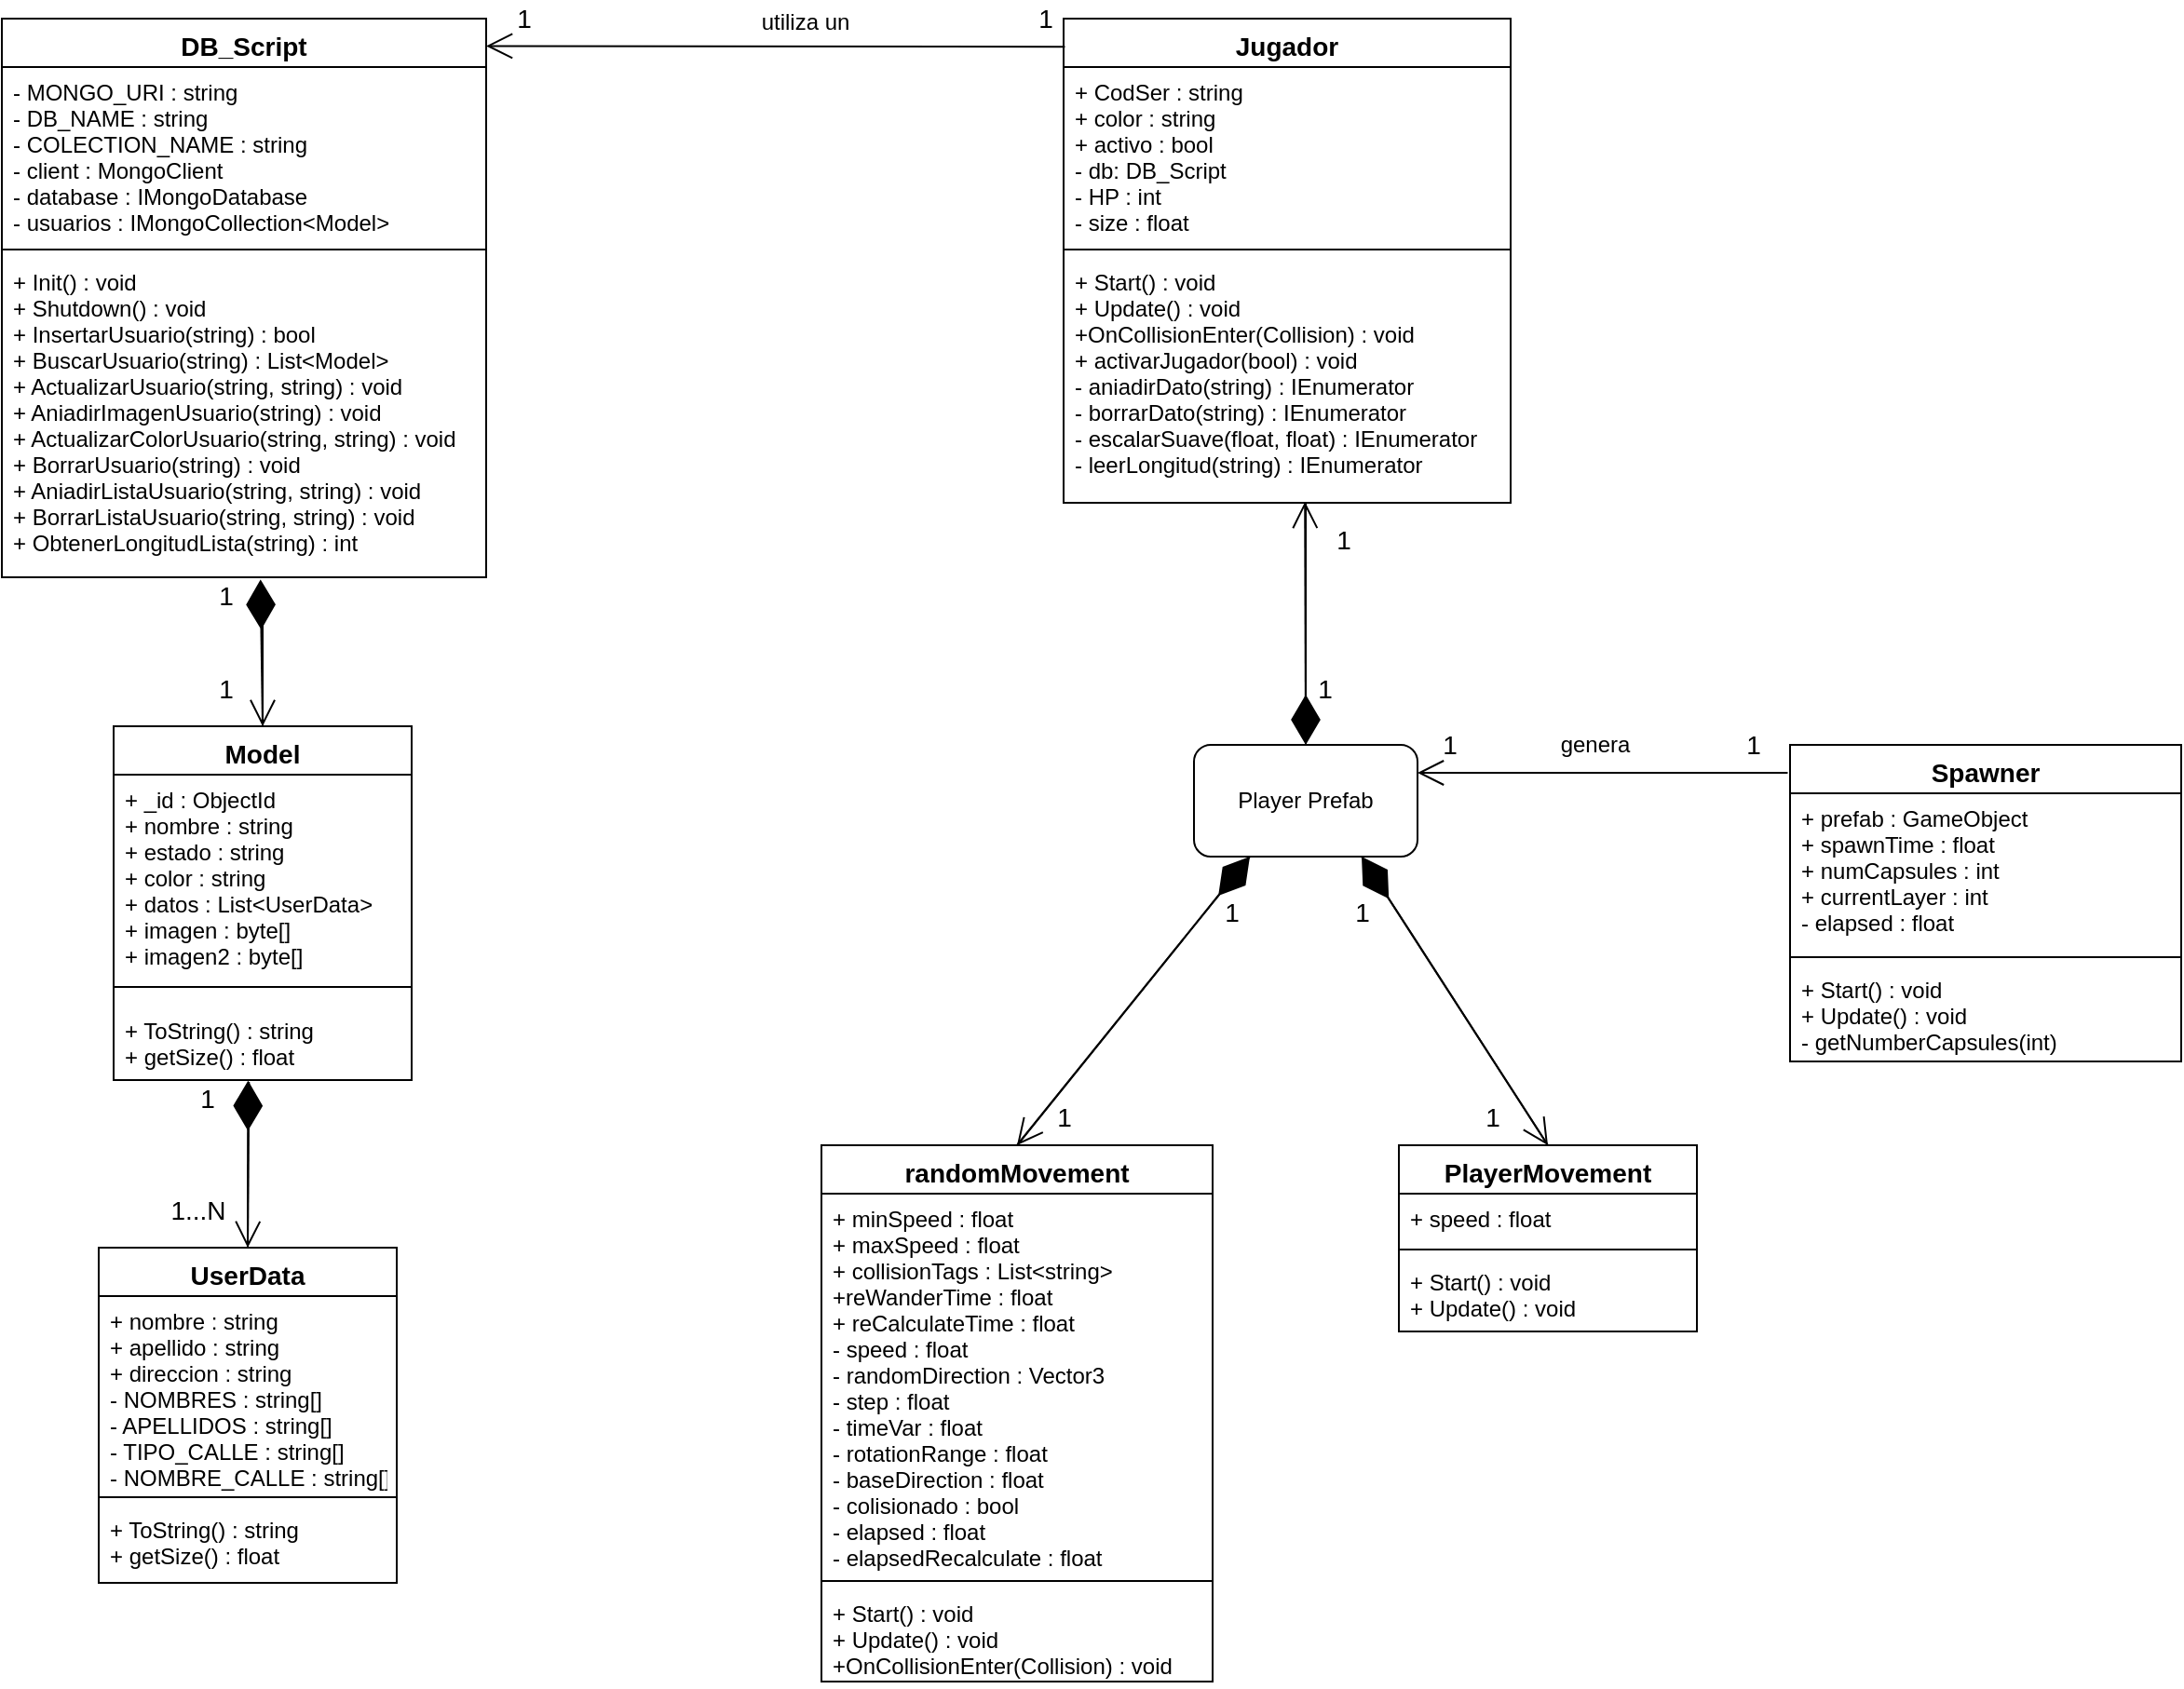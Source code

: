 <mxfile version="12.9.5" type="device"><diagram id="yCfJymKA4gvwqUSW58bc" name="Page-1"><mxGraphModel dx="1483" dy="783" grid="1" gridSize="10" guides="1" tooltips="1" connect="1" arrows="1" fold="1" page="1" pageScale="1" pageWidth="827" pageHeight="1169" math="0" shadow="0"><root><mxCell id="0"/><mxCell id="1" parent="0"/><mxCell id="NpUD-daP2e5nRTM1zeoo-1" value="Player Prefab" style="rounded=1;whiteSpace=wrap;html=1;labelBackgroundColor=#ffffff;" parent="1" vertex="1"><mxGeometry x="680" y="420" width="120" height="60" as="geometry"/></mxCell><mxCell id="NpUD-daP2e5nRTM1zeoo-20" value="DB_Script" style="swimlane;fontStyle=1;align=center;verticalAlign=top;childLayout=stackLayout;horizontal=1;startSize=26;horizontalStack=0;resizeParent=1;resizeParentMax=0;resizeLast=0;collapsible=1;marginBottom=0;shadow=0;fontSize=14;labelBackgroundColor=#ffffff;" parent="1" vertex="1"><mxGeometry x="40" y="30" width="260" height="300" as="geometry"/></mxCell><mxCell id="NpUD-daP2e5nRTM1zeoo-21" value="- MONGO_URI : string&#10;- DB_NAME : string&#10;- COLECTION_NAME : string&#10;- client : MongoClient&#10;- database : IMongoDatabase&#10;- usuarios : IMongoCollection&lt;Model&gt;" style="text;strokeColor=none;fillColor=none;align=left;verticalAlign=top;spacingLeft=4;spacingRight=4;overflow=hidden;rotatable=0;points=[[0,0.5],[1,0.5]];portConstraint=eastwest;" parent="NpUD-daP2e5nRTM1zeoo-20" vertex="1"><mxGeometry y="26" width="260" height="94" as="geometry"/></mxCell><mxCell id="NpUD-daP2e5nRTM1zeoo-22" value="" style="line;strokeWidth=1;fillColor=none;align=left;verticalAlign=middle;spacingTop=-1;spacingLeft=3;spacingRight=3;rotatable=0;labelPosition=right;points=[];portConstraint=eastwest;" parent="NpUD-daP2e5nRTM1zeoo-20" vertex="1"><mxGeometry y="120" width="260" height="8" as="geometry"/></mxCell><mxCell id="NpUD-daP2e5nRTM1zeoo-23" value="+ Init() : void&#10;+ Shutdown() : void&#10;+ InsertarUsuario(string) : bool&#10;+ BuscarUsuario(string) : List&lt;Model&gt;&#10;+ ActualizarUsuario(string, string) : void&#10;+ AniadirImagenUsuario(string) : void&#10;+ ActualizarColorUsuario(string, string) : void&#10;+ BorrarUsuario(string) : void&#10;+ AniadirListaUsuario(string, string) : void&#10;+ BorrarListaUsuario(string, string) : void&#10;+ ObtenerLongitudLista(string) : int" style="text;strokeColor=none;fillColor=none;align=left;verticalAlign=top;spacingLeft=4;spacingRight=4;overflow=hidden;rotatable=0;points=[[0,0.5],[1,0.5]];portConstraint=eastwest;" parent="NpUD-daP2e5nRTM1zeoo-20" vertex="1"><mxGeometry y="128" width="260" height="172" as="geometry"/></mxCell><mxCell id="NpUD-daP2e5nRTM1zeoo-8" value="Jugador" style="swimlane;fontStyle=1;align=center;verticalAlign=top;childLayout=stackLayout;horizontal=1;startSize=26;horizontalStack=0;resizeParent=1;resizeParentMax=0;resizeLast=0;collapsible=1;marginBottom=0;shadow=0;fontSize=14;labelBackgroundColor=#ffffff;" parent="1" vertex="1"><mxGeometry x="610" y="30" width="240" height="260" as="geometry"><mxRectangle x="90" y="170" width="90" height="26" as="alternateBounds"/></mxGeometry></mxCell><mxCell id="NpUD-daP2e5nRTM1zeoo-9" value="+ CodSer : string&#10;+ color : string&#10;+ activo : bool&#10;- db: DB_Script&#10;- HP : int&#10;- size : float&#10;" style="text;strokeColor=none;fillColor=none;align=left;verticalAlign=top;spacingLeft=4;spacingRight=4;overflow=hidden;rotatable=0;points=[[0,0.5],[1,0.5]];portConstraint=eastwest;" parent="NpUD-daP2e5nRTM1zeoo-8" vertex="1"><mxGeometry y="26" width="240" height="94" as="geometry"/></mxCell><mxCell id="NpUD-daP2e5nRTM1zeoo-10" value="" style="line;strokeWidth=1;fillColor=none;align=left;verticalAlign=middle;spacingTop=-1;spacingLeft=3;spacingRight=3;rotatable=0;labelPosition=right;points=[];portConstraint=eastwest;" parent="NpUD-daP2e5nRTM1zeoo-8" vertex="1"><mxGeometry y="120" width="240" height="8" as="geometry"/></mxCell><mxCell id="NpUD-daP2e5nRTM1zeoo-11" value="+ Start() : void&#10;+ Update() : void&#10;+OnCollisionEnter(Collision) : void&#10;+ activarJugador(bool) : void&#10;- aniadirDato(string) : IEnumerator&#10;- borrarDato(string) : IEnumerator&#10;- escalarSuave(float, float) : IEnumerator&#10;- leerLongitud(string) : IEnumerator" style="text;strokeColor=none;fillColor=none;align=left;verticalAlign=top;spacingLeft=4;spacingRight=4;overflow=hidden;rotatable=0;points=[[0,0.5],[1,0.5]];portConstraint=eastwest;" parent="NpUD-daP2e5nRTM1zeoo-8" vertex="1"><mxGeometry y="128" width="240" height="132" as="geometry"/></mxCell><mxCell id="NpUD-daP2e5nRTM1zeoo-56" value="1" style="text;html=1;align=center;verticalAlign=middle;resizable=0;points=[];autosize=1;fontSize=14;" parent="1" vertex="1"><mxGeometry x="970" y="410" width="20" height="20" as="geometry"/></mxCell><mxCell id="NpUD-daP2e5nRTM1zeoo-57" value="1" style="text;html=1;align=center;verticalAlign=middle;resizable=0;points=[];autosize=1;fontSize=14;" parent="1" vertex="1"><mxGeometry x="807" y="410" width="20" height="20" as="geometry"/></mxCell><mxCell id="NpUD-daP2e5nRTM1zeoo-58" value="1" style="text;html=1;align=center;verticalAlign=middle;resizable=0;points=[];autosize=1;fontSize=14;" parent="1" vertex="1"><mxGeometry x="760" y="500" width="20" height="20" as="geometry"/></mxCell><mxCell id="NpUD-daP2e5nRTM1zeoo-59" value="1" style="text;html=1;align=center;verticalAlign=middle;resizable=0;points=[];autosize=1;fontSize=14;" parent="1" vertex="1"><mxGeometry x="830" y="610" width="20" height="20" as="geometry"/></mxCell><mxCell id="NpUD-daP2e5nRTM1zeoo-60" value="1" style="text;html=1;align=center;verticalAlign=middle;resizable=0;points=[];autosize=1;fontSize=14;" parent="1" vertex="1"><mxGeometry x="690" y="500" width="20" height="20" as="geometry"/></mxCell><mxCell id="NpUD-daP2e5nRTM1zeoo-61" value="1" style="text;html=1;align=center;verticalAlign=middle;resizable=0;points=[];autosize=1;fontSize=14;" parent="1" vertex="1"><mxGeometry x="600" y="610" width="20" height="20" as="geometry"/></mxCell><mxCell id="NpUD-daP2e5nRTM1zeoo-62" value="1" style="text;html=1;align=center;verticalAlign=middle;resizable=0;points=[];autosize=1;fontSize=14;" parent="1" vertex="1"><mxGeometry x="740" y="380" width="20" height="20" as="geometry"/></mxCell><mxCell id="NpUD-daP2e5nRTM1zeoo-63" value="1" style="text;html=1;align=center;verticalAlign=middle;resizable=0;points=[];autosize=1;fontSize=14;" parent="1" vertex="1"><mxGeometry x="750" y="300" width="20" height="20" as="geometry"/></mxCell><mxCell id="NpUD-daP2e5nRTM1zeoo-64" value="1" style="text;html=1;align=center;verticalAlign=middle;resizable=0;points=[];autosize=1;fontSize=14;" parent="1" vertex="1"><mxGeometry x="590" y="20" width="20" height="20" as="geometry"/></mxCell><mxCell id="NpUD-daP2e5nRTM1zeoo-65" value="1" style="text;html=1;align=center;verticalAlign=middle;resizable=0;points=[];autosize=1;fontSize=14;" parent="1" vertex="1"><mxGeometry x="310" y="20" width="20" height="20" as="geometry"/></mxCell><mxCell id="NpUD-daP2e5nRTM1zeoo-66" value="1" style="text;html=1;align=center;verticalAlign=middle;resizable=0;points=[];autosize=1;fontSize=14;" parent="1" vertex="1"><mxGeometry x="150" y="330" width="20" height="20" as="geometry"/></mxCell><mxCell id="NpUD-daP2e5nRTM1zeoo-67" value="1" style="text;html=1;align=center;verticalAlign=middle;resizable=0;points=[];autosize=1;fontSize=14;" parent="1" vertex="1"><mxGeometry x="150" y="380" width="20" height="20" as="geometry"/></mxCell><mxCell id="NpUD-daP2e5nRTM1zeoo-68" value="1" style="text;html=1;align=center;verticalAlign=middle;resizable=0;points=[];autosize=1;fontSize=14;" parent="1" vertex="1"><mxGeometry x="140" y="600" width="20" height="20" as="geometry"/></mxCell><mxCell id="NpUD-daP2e5nRTM1zeoo-69" value="1...N" style="text;html=1;align=center;verticalAlign=middle;resizable=0;points=[];autosize=1;fontSize=14;" parent="1" vertex="1"><mxGeometry x="120" y="660" width="50" height="20" as="geometry"/></mxCell><mxCell id="Yme7kAeIbd41rR8Uper_-14" value="" style="endArrow=diamondThin;endFill=1;endSize=24;html=1;entryX=0.534;entryY=1.007;entryDx=0;entryDy=0;entryPerimeter=0;exitX=0.5;exitY=0;exitDx=0;exitDy=0;" parent="1" source="NpUD-daP2e5nRTM1zeoo-24" target="NpUD-daP2e5nRTM1zeoo-23" edge="1"><mxGeometry width="160" relative="1" as="geometry"><mxPoint x="210" y="380" as="sourcePoint"/><mxPoint x="370" y="380" as="targetPoint"/></mxGeometry></mxCell><mxCell id="NpUD-daP2e5nRTM1zeoo-24" value="Model" style="swimlane;fontStyle=1;align=center;verticalAlign=top;childLayout=stackLayout;horizontal=1;startSize=26;horizontalStack=0;resizeParent=1;resizeParentMax=0;resizeLast=0;collapsible=1;marginBottom=0;shadow=0;fontSize=14;labelBackgroundColor=#ffffff;" parent="1" vertex="1"><mxGeometry x="100" y="410" width="160" height="190" as="geometry"/></mxCell><mxCell id="NpUD-daP2e5nRTM1zeoo-25" value="+ _id : ObjectId&#10;+ nombre : string&#10;+ estado : string&#10;+ color : string&#10;+ datos : List&lt;UserData&gt;&#10;+ imagen : byte[]&#10;+ imagen2 : byte[]&#10;" style="text;strokeColor=none;fillColor=none;align=left;verticalAlign=top;spacingLeft=4;spacingRight=4;overflow=hidden;rotatable=0;points=[[0,0.5],[1,0.5]];portConstraint=eastwest;" parent="NpUD-daP2e5nRTM1zeoo-24" vertex="1"><mxGeometry y="26" width="160" height="104" as="geometry"/></mxCell><mxCell id="NpUD-daP2e5nRTM1zeoo-26" value="" style="line;strokeWidth=1;fillColor=none;align=left;verticalAlign=middle;spacingTop=-1;spacingLeft=3;spacingRight=3;rotatable=0;labelPosition=right;points=[];portConstraint=eastwest;" parent="NpUD-daP2e5nRTM1zeoo-24" vertex="1"><mxGeometry y="130" width="160" height="20" as="geometry"/></mxCell><mxCell id="NpUD-daP2e5nRTM1zeoo-27" value="+ ToString() : string&#10;+ getSize() : float" style="text;strokeColor=none;fillColor=none;align=left;verticalAlign=top;spacingLeft=4;spacingRight=4;overflow=hidden;rotatable=0;points=[[0,0.5],[1,0.5]];portConstraint=eastwest;" parent="NpUD-daP2e5nRTM1zeoo-24" vertex="1"><mxGeometry y="150" width="160" height="40" as="geometry"/></mxCell><mxCell id="Yme7kAeIbd41rR8Uper_-15" value="" style="endArrow=diamondThin;endFill=1;endSize=24;html=1;exitX=0.5;exitY=0;exitDx=0;exitDy=0;entryX=0.451;entryY=1.008;entryDx=0;entryDy=0;entryPerimeter=0;" parent="1" source="NpUD-daP2e5nRTM1zeoo-28" target="NpUD-daP2e5nRTM1zeoo-27" edge="1"><mxGeometry width="160" relative="1" as="geometry"><mxPoint x="311.16" y="698.8" as="sourcePoint"/><mxPoint x="180" y="610" as="targetPoint"/></mxGeometry></mxCell><mxCell id="NpUD-daP2e5nRTM1zeoo-28" value="UserData" style="swimlane;fontStyle=1;align=center;verticalAlign=top;childLayout=stackLayout;horizontal=1;startSize=26;horizontalStack=0;resizeParent=1;resizeParentMax=0;resizeLast=0;collapsible=1;marginBottom=0;shadow=0;fontSize=14;labelBackgroundColor=#ffffff;" parent="1" vertex="1"><mxGeometry x="92" y="690" width="160" height="180" as="geometry"/></mxCell><mxCell id="NpUD-daP2e5nRTM1zeoo-29" value="+ nombre : string&#10;+ apellido : string&#10;+ direccion : string&#10;- NOMBRES : string[]&#10;- APELLIDOS : string[]&#10;- TIPO_CALLE : string[]&#10;- NOMBRE_CALLE : string[]" style="text;strokeColor=none;fillColor=none;align=left;verticalAlign=top;spacingLeft=4;spacingRight=4;overflow=hidden;rotatable=0;points=[[0,0.5],[1,0.5]];portConstraint=eastwest;" parent="NpUD-daP2e5nRTM1zeoo-28" vertex="1"><mxGeometry y="26" width="160" height="104" as="geometry"/></mxCell><mxCell id="NpUD-daP2e5nRTM1zeoo-30" value="" style="line;strokeWidth=1;fillColor=none;align=left;verticalAlign=middle;spacingTop=-1;spacingLeft=3;spacingRight=3;rotatable=0;labelPosition=right;points=[];portConstraint=eastwest;" parent="NpUD-daP2e5nRTM1zeoo-28" vertex="1"><mxGeometry y="130" width="160" height="8" as="geometry"/></mxCell><mxCell id="NpUD-daP2e5nRTM1zeoo-31" value="+ ToString() : string&#10;+ getSize() : float" style="text;strokeColor=none;fillColor=none;align=left;verticalAlign=top;spacingLeft=4;spacingRight=4;overflow=hidden;rotatable=0;points=[[0,0.5],[1,0.5]];portConstraint=eastwest;" parent="NpUD-daP2e5nRTM1zeoo-28" vertex="1"><mxGeometry y="138" width="160" height="42" as="geometry"/></mxCell><mxCell id="Yme7kAeIbd41rR8Uper_-19" value="" style="endArrow=open;endFill=1;endSize=12;html=1;" parent="1" edge="1"><mxGeometry width="160" relative="1" as="geometry"><mxPoint x="180" y="340" as="sourcePoint"/><mxPoint x="180" y="410" as="targetPoint"/></mxGeometry></mxCell><mxCell id="Yme7kAeIbd41rR8Uper_-20" value="" style="endArrow=open;endFill=1;endSize=12;html=1;entryX=0.5;entryY=0;entryDx=0;entryDy=0;exitX=0.454;exitY=1.024;exitDx=0;exitDy=0;exitPerimeter=0;" parent="1" source="NpUD-daP2e5nRTM1zeoo-27" target="NpUD-daP2e5nRTM1zeoo-28" edge="1"><mxGeometry width="160" relative="1" as="geometry"><mxPoint x="170" y="610" as="sourcePoint"/><mxPoint x="400" y="630" as="targetPoint"/></mxGeometry></mxCell><mxCell id="Yme7kAeIbd41rR8Uper_-24" value="" style="endArrow=open;endFill=1;endSize=12;html=1;entryX=1;entryY=0.049;entryDx=0;entryDy=0;entryPerimeter=0;exitX=0.003;exitY=0.058;exitDx=0;exitDy=0;exitPerimeter=0;" parent="1" source="NpUD-daP2e5nRTM1zeoo-8" target="NpUD-daP2e5nRTM1zeoo-20" edge="1"><mxGeometry width="160" relative="1" as="geometry"><mxPoint x="400" y="110" as="sourcePoint"/><mxPoint x="560" y="110" as="targetPoint"/></mxGeometry></mxCell><mxCell id="Yme7kAeIbd41rR8Uper_-27" value="" style="endArrow=open;endFill=1;endSize=12;html=1;exitX=0.5;exitY=0;exitDx=0;exitDy=0;entryX=0.54;entryY=0.996;entryDx=0;entryDy=0;entryPerimeter=0;" parent="1" source="NpUD-daP2e5nRTM1zeoo-1" target="NpUD-daP2e5nRTM1zeoo-11" edge="1"><mxGeometry width="160" relative="1" as="geometry"><mxPoint x="630.72" y="55.08" as="sourcePoint"/><mxPoint x="760" y="320" as="targetPoint"/></mxGeometry></mxCell><mxCell id="Yme7kAeIbd41rR8Uper_-30" value="" style="endArrow=diamondThin;endFill=1;endSize=24;html=1;entryX=0.5;entryY=0;entryDx=0;entryDy=0;" parent="1" target="NpUD-daP2e5nRTM1zeoo-1" edge="1"><mxGeometry width="160" relative="1" as="geometry"><mxPoint x="740" y="290" as="sourcePoint"/><mxPoint x="640" y="360" as="targetPoint"/></mxGeometry></mxCell><mxCell id="Yme7kAeIbd41rR8Uper_-31" value="" style="endArrow=diamondThin;endFill=1;endSize=24;html=1;entryX=0.25;entryY=1;entryDx=0;entryDy=0;exitX=0.5;exitY=0;exitDx=0;exitDy=0;" parent="1" source="NpUD-daP2e5nRTM1zeoo-36" target="NpUD-daP2e5nRTM1zeoo-1" edge="1"><mxGeometry width="160" relative="1" as="geometry"><mxPoint x="620" y="550" as="sourcePoint"/><mxPoint x="780" y="550" as="targetPoint"/></mxGeometry></mxCell><mxCell id="Yme7kAeIbd41rR8Uper_-32" value="" style="endArrow=open;endFill=1;endSize=12;html=1;entryX=0.5;entryY=0;entryDx=0;entryDy=0;exitX=0.25;exitY=1;exitDx=0;exitDy=0;" parent="1" source="NpUD-daP2e5nRTM1zeoo-1" target="NpUD-daP2e5nRTM1zeoo-36" edge="1"><mxGeometry width="160" relative="1" as="geometry"><mxPoint x="470" y="510" as="sourcePoint"/><mxPoint x="630" y="510" as="targetPoint"/></mxGeometry></mxCell><mxCell id="Yme7kAeIbd41rR8Uper_-33" value="" style="endArrow=open;endFill=1;endSize=12;html=1;exitX=0.75;exitY=1;exitDx=0;exitDy=0;entryX=0.5;entryY=0;entryDx=0;entryDy=0;" parent="1" source="NpUD-daP2e5nRTM1zeoo-1" target="NpUD-daP2e5nRTM1zeoo-40" edge="1"><mxGeometry width="160" relative="1" as="geometry"><mxPoint x="650" y="560" as="sourcePoint"/><mxPoint x="810" y="560" as="targetPoint"/></mxGeometry></mxCell><mxCell id="Yme7kAeIbd41rR8Uper_-34" value="" style="endArrow=diamondThin;endFill=1;endSize=24;html=1;entryX=0.75;entryY=1;entryDx=0;entryDy=0;exitX=0.5;exitY=0;exitDx=0;exitDy=0;" parent="1" source="NpUD-daP2e5nRTM1zeoo-40" target="NpUD-daP2e5nRTM1zeoo-1" edge="1"><mxGeometry width="160" relative="1" as="geometry"><mxPoint x="860" y="600" as="sourcePoint"/><mxPoint x="840" y="540" as="targetPoint"/></mxGeometry></mxCell><mxCell id="Yme7kAeIbd41rR8Uper_-35" value="" style="endArrow=open;endFill=1;endSize=12;html=1;entryX=1;entryY=0.25;entryDx=0;entryDy=0;exitX=-0.006;exitY=0.088;exitDx=0;exitDy=0;exitPerimeter=0;" parent="1" source="NpUD-daP2e5nRTM1zeoo-32" target="NpUD-daP2e5nRTM1zeoo-1" edge="1"><mxGeometry width="160" relative="1" as="geometry"><mxPoint x="810" y="460" as="sourcePoint"/><mxPoint x="970" y="460" as="targetPoint"/></mxGeometry></mxCell><mxCell id="NpUD-daP2e5nRTM1zeoo-36" value="randomMovement" style="swimlane;fontStyle=1;align=center;verticalAlign=top;childLayout=stackLayout;horizontal=1;startSize=26;horizontalStack=0;resizeParent=1;resizeParentMax=0;resizeLast=0;collapsible=1;marginBottom=0;shadow=0;fontSize=14;labelBackgroundColor=#ffffff;" parent="1" vertex="1"><mxGeometry x="480" y="635" width="210" height="288" as="geometry"/></mxCell><mxCell id="NpUD-daP2e5nRTM1zeoo-37" value="+ minSpeed : float&#10;+ maxSpeed : float&#10;+ collisionTags : List&lt;string&gt;&#10;+reWanderTime : float&#10;+ reCalculateTime : float&#10;- speed : float&#10;- randomDirection : Vector3&#10;- step : float&#10;- timeVar : float&#10;- rotationRange : float&#10;- baseDirection : float&#10;- colisionado : bool&#10;- elapsed : float&#10;- elapsedRecalculate : float" style="text;strokeColor=none;fillColor=none;align=left;verticalAlign=top;spacingLeft=4;spacingRight=4;overflow=hidden;rotatable=0;points=[[0,0.5],[1,0.5]];portConstraint=eastwest;labelBackgroundColor=#ffffff;" parent="NpUD-daP2e5nRTM1zeoo-36" vertex="1"><mxGeometry y="26" width="210" height="204" as="geometry"/></mxCell><mxCell id="NpUD-daP2e5nRTM1zeoo-38" value="" style="line;strokeWidth=1;fillColor=none;align=left;verticalAlign=middle;spacingTop=-1;spacingLeft=3;spacingRight=3;rotatable=0;labelPosition=right;points=[];portConstraint=eastwest;" parent="NpUD-daP2e5nRTM1zeoo-36" vertex="1"><mxGeometry y="230" width="210" height="8" as="geometry"/></mxCell><mxCell id="NpUD-daP2e5nRTM1zeoo-39" value="+ Start() : void&#10;+ Update() : void&#10;+OnCollisionEnter(Collision) : void" style="text;strokeColor=none;fillColor=none;align=left;verticalAlign=top;spacingLeft=4;spacingRight=4;overflow=hidden;rotatable=0;points=[[0,0.5],[1,0.5]];portConstraint=eastwest;labelBackgroundColor=#ffffff;" parent="NpUD-daP2e5nRTM1zeoo-36" vertex="1"><mxGeometry y="238" width="210" height="50" as="geometry"/></mxCell><mxCell id="NpUD-daP2e5nRTM1zeoo-40" value="PlayerMovement" style="swimlane;fontStyle=1;align=center;verticalAlign=top;childLayout=stackLayout;horizontal=1;startSize=26;horizontalStack=0;resizeParent=1;resizeParentMax=0;resizeLast=0;collapsible=1;marginBottom=0;shadow=0;fontSize=14;labelBackgroundColor=#ffffff;" parent="1" vertex="1"><mxGeometry x="790" y="635" width="160" height="100" as="geometry"/></mxCell><mxCell id="NpUD-daP2e5nRTM1zeoo-41" value="+ speed : float" style="text;strokeColor=none;fillColor=none;align=left;verticalAlign=top;spacingLeft=4;spacingRight=4;overflow=hidden;rotatable=0;points=[[0,0.5],[1,0.5]];portConstraint=eastwest;" parent="NpUD-daP2e5nRTM1zeoo-40" vertex="1"><mxGeometry y="26" width="160" height="26" as="geometry"/></mxCell><mxCell id="NpUD-daP2e5nRTM1zeoo-42" value="" style="line;strokeWidth=1;fillColor=none;align=left;verticalAlign=middle;spacingTop=-1;spacingLeft=3;spacingRight=3;rotatable=0;labelPosition=right;points=[];portConstraint=eastwest;" parent="NpUD-daP2e5nRTM1zeoo-40" vertex="1"><mxGeometry y="52" width="160" height="8" as="geometry"/></mxCell><mxCell id="NpUD-daP2e5nRTM1zeoo-43" value="+ Start() : void&#10;+ Update() : void" style="text;strokeColor=none;fillColor=none;align=left;verticalAlign=top;spacingLeft=4;spacingRight=4;overflow=hidden;rotatable=0;points=[[0,0.5],[1,0.5]];portConstraint=eastwest;" parent="NpUD-daP2e5nRTM1zeoo-40" vertex="1"><mxGeometry y="60" width="160" height="40" as="geometry"/></mxCell><mxCell id="tKANPUrZ4-E4uko4qwDz-1" value="utiliza un" style="text;html=1;align=center;verticalAlign=middle;resizable=0;points=[];autosize=1;" vertex="1" parent="1"><mxGeometry x="441" y="22" width="60" height="20" as="geometry"/></mxCell><mxCell id="NpUD-daP2e5nRTM1zeoo-32" value="Spawner" style="swimlane;fontStyle=1;align=center;verticalAlign=top;childLayout=stackLayout;horizontal=1;startSize=26;horizontalStack=0;resizeParent=1;resizeParentMax=0;resizeLast=0;collapsible=1;marginBottom=0;shadow=0;fontSize=14;labelBackgroundColor=#ffffff;" parent="1" vertex="1"><mxGeometry x="1000" y="420" width="210" height="170" as="geometry"/></mxCell><mxCell id="NpUD-daP2e5nRTM1zeoo-33" value="+ prefab : GameObject&#10;+ spawnTime : float&#10;+ numCapsules : int&#10;+ currentLayer : int&#10;- elapsed : float" style="text;strokeColor=none;fillColor=none;align=left;verticalAlign=top;spacingLeft=4;spacingRight=4;overflow=hidden;rotatable=0;points=[[0,0.5],[1,0.5]];portConstraint=eastwest;" parent="NpUD-daP2e5nRTM1zeoo-32" vertex="1"><mxGeometry y="26" width="210" height="84" as="geometry"/></mxCell><mxCell id="NpUD-daP2e5nRTM1zeoo-34" value="" style="line;strokeWidth=1;fillColor=none;align=left;verticalAlign=middle;spacingTop=-1;spacingLeft=3;spacingRight=3;rotatable=0;labelPosition=right;points=[];portConstraint=eastwest;" parent="NpUD-daP2e5nRTM1zeoo-32" vertex="1"><mxGeometry y="110" width="210" height="8" as="geometry"/></mxCell><mxCell id="NpUD-daP2e5nRTM1zeoo-35" value="+ Start() : void&#10;+ Update() : void&#10;- getNumberCapsules(int)" style="text;strokeColor=none;fillColor=none;align=left;verticalAlign=top;spacingLeft=4;spacingRight=4;overflow=hidden;rotatable=0;points=[[0,0.5],[1,0.5]];portConstraint=eastwest;" parent="NpUD-daP2e5nRTM1zeoo-32" vertex="1"><mxGeometry y="118" width="210" height="52" as="geometry"/></mxCell><mxCell id="tKANPUrZ4-E4uko4qwDz-2" value="genera" style="text;html=1;align=center;verticalAlign=middle;resizable=0;points=[];autosize=1;" vertex="1" parent="1"><mxGeometry x="870" y="410" width="50" height="20" as="geometry"/></mxCell></root></mxGraphModel></diagram></mxfile>